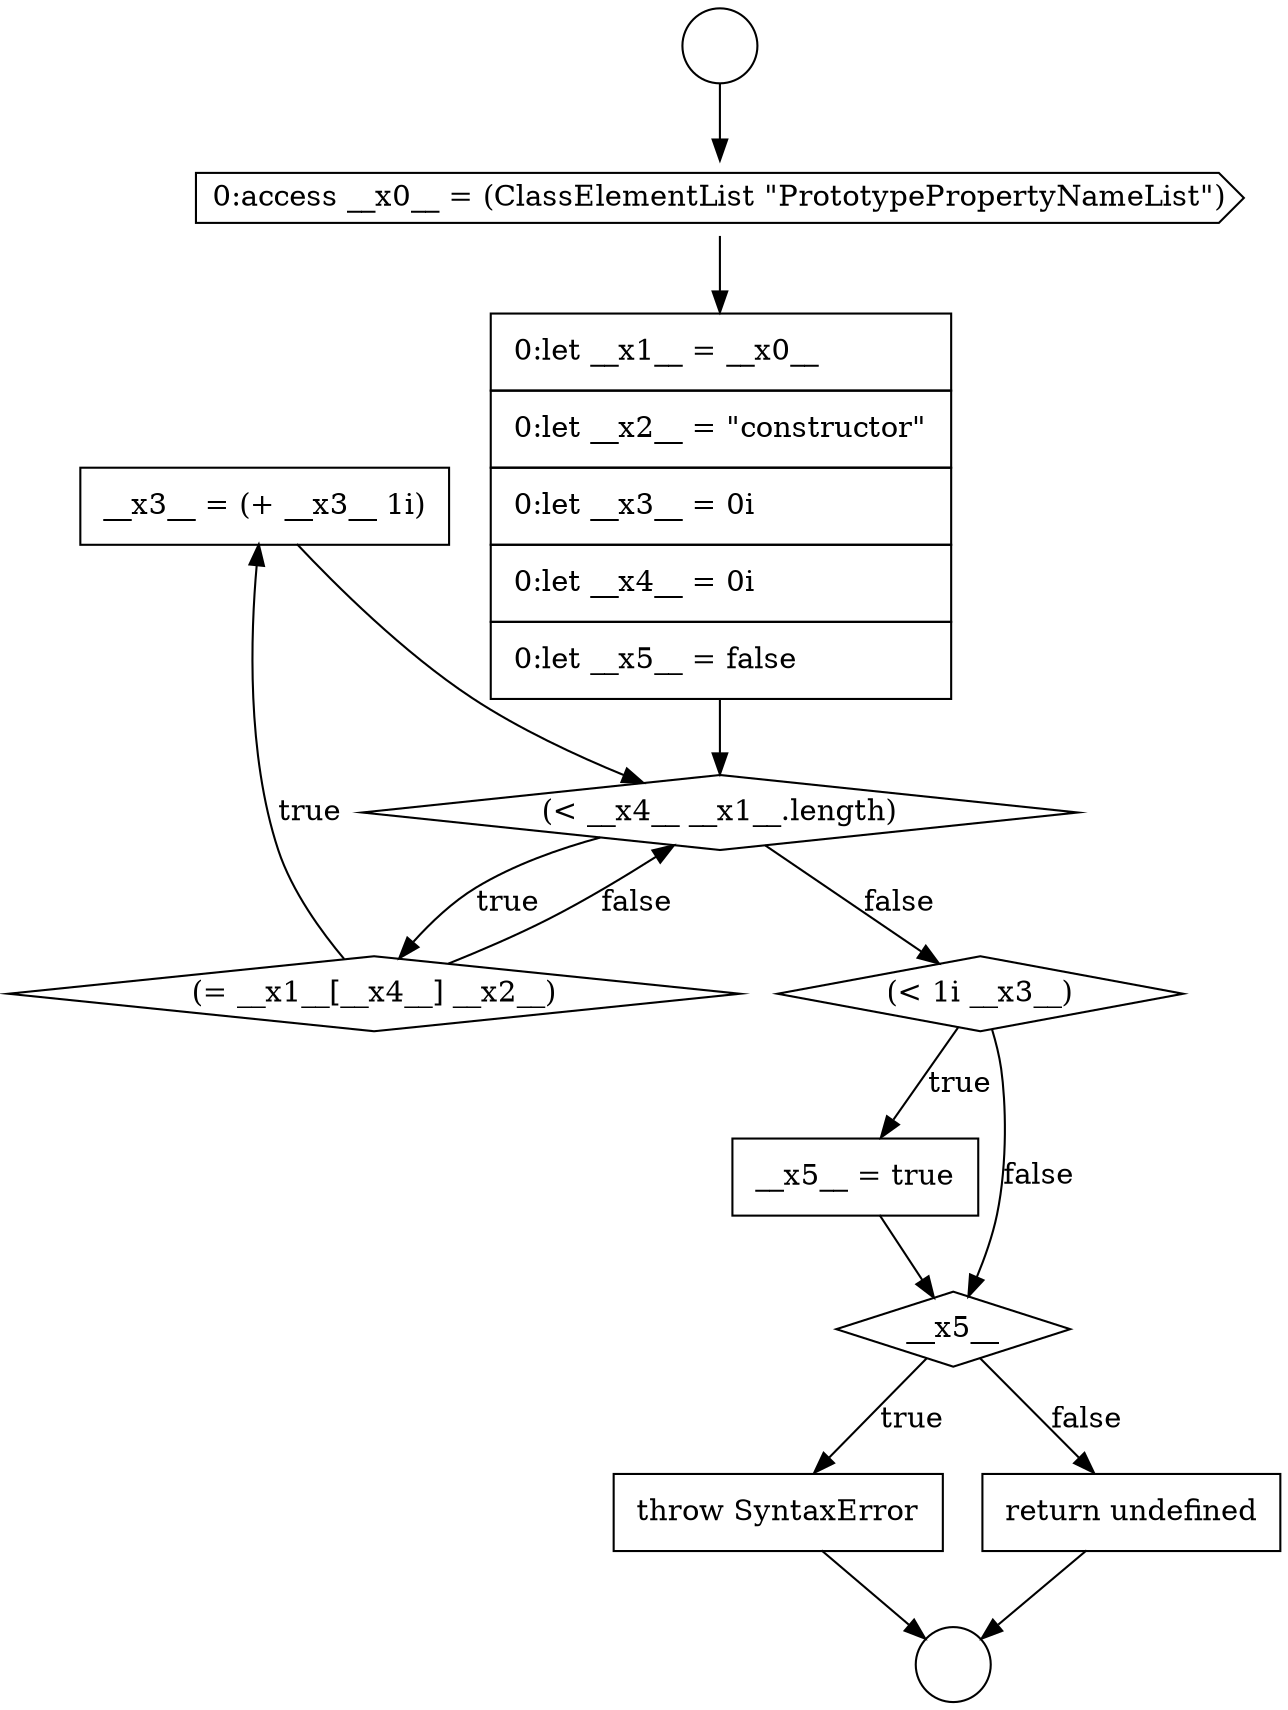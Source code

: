 digraph {
  node20007 [shape=none, margin=0, label=<<font color="black">
    <table border="0" cellborder="1" cellspacing="0" cellpadding="10">
      <tr><td align="left">__x3__ = (+ __x3__ 1i)</td></tr>
    </table>
  </font>> color="black" fillcolor="white" style=filled]
  node20011 [shape=none, margin=0, label=<<font color="black">
    <table border="0" cellborder="1" cellspacing="0" cellpadding="10">
      <tr><td align="left">throw SyntaxError</td></tr>
    </table>
  </font>> color="black" fillcolor="white" style=filled]
  node20008 [shape=diamond, label=<<font color="black">(&lt; 1i __x3__)</font>> color="black" fillcolor="white" style=filled]
  node20004 [shape=none, margin=0, label=<<font color="black">
    <table border="0" cellborder="1" cellspacing="0" cellpadding="10">
      <tr><td align="left">0:let __x1__ = __x0__</td></tr>
      <tr><td align="left">0:let __x2__ = &quot;constructor&quot;</td></tr>
      <tr><td align="left">0:let __x3__ = 0i</td></tr>
      <tr><td align="left">0:let __x4__ = 0i</td></tr>
      <tr><td align="left">0:let __x5__ = false</td></tr>
    </table>
  </font>> color="black" fillcolor="white" style=filled]
  node20009 [shape=none, margin=0, label=<<font color="black">
    <table border="0" cellborder="1" cellspacing="0" cellpadding="10">
      <tr><td align="left">__x5__ = true</td></tr>
    </table>
  </font>> color="black" fillcolor="white" style=filled]
  node20005 [shape=diamond, label=<<font color="black">(&lt; __x4__ __x1__.length)</font>> color="black" fillcolor="white" style=filled]
  node20001 [shape=circle label=" " color="black" fillcolor="white" style=filled]
  node20012 [shape=none, margin=0, label=<<font color="black">
    <table border="0" cellborder="1" cellspacing="0" cellpadding="10">
      <tr><td align="left">return undefined</td></tr>
    </table>
  </font>> color="black" fillcolor="white" style=filled]
  node20006 [shape=diamond, label=<<font color="black">(= __x1__[__x4__] __x2__)</font>> color="black" fillcolor="white" style=filled]
  node20002 [shape=circle label=" " color="black" fillcolor="white" style=filled]
  node20003 [shape=cds, label=<<font color="black">0:access __x0__ = (ClassElementList &quot;PrototypePropertyNameList&quot;)</font>> color="black" fillcolor="white" style=filled]
  node20010 [shape=diamond, label=<<font color="black">__x5__</font>> color="black" fillcolor="white" style=filled]
  node20006 -> node20007 [label=<<font color="black">true</font>> color="black"]
  node20006 -> node20005 [label=<<font color="black">false</font>> color="black"]
  node20011 -> node20002 [ color="black"]
  node20004 -> node20005 [ color="black"]
  node20005 -> node20006 [label=<<font color="black">true</font>> color="black"]
  node20005 -> node20008 [label=<<font color="black">false</font>> color="black"]
  node20001 -> node20003 [ color="black"]
  node20012 -> node20002 [ color="black"]
  node20008 -> node20009 [label=<<font color="black">true</font>> color="black"]
  node20008 -> node20010 [label=<<font color="black">false</font>> color="black"]
  node20009 -> node20010 [ color="black"]
  node20007 -> node20005 [ color="black"]
  node20003 -> node20004 [ color="black"]
  node20010 -> node20011 [label=<<font color="black">true</font>> color="black"]
  node20010 -> node20012 [label=<<font color="black">false</font>> color="black"]
}
